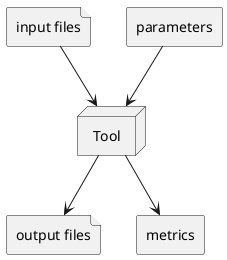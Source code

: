 // Title: Tool Diagram
// Description: This diagram illustrates the Tool entity and its relationships with other entities.

@startuml tooldiagram


node "Tool" as Tool

file "input files" as InFiles
rectangle "parameters" as Params

file  "output files" as OutFiles
rectangle "metrics" as Metrics

InFiles --> Tool 
Params --> Tool 

Tool --> OutFiles
Tool --> Metrics

@enduml


